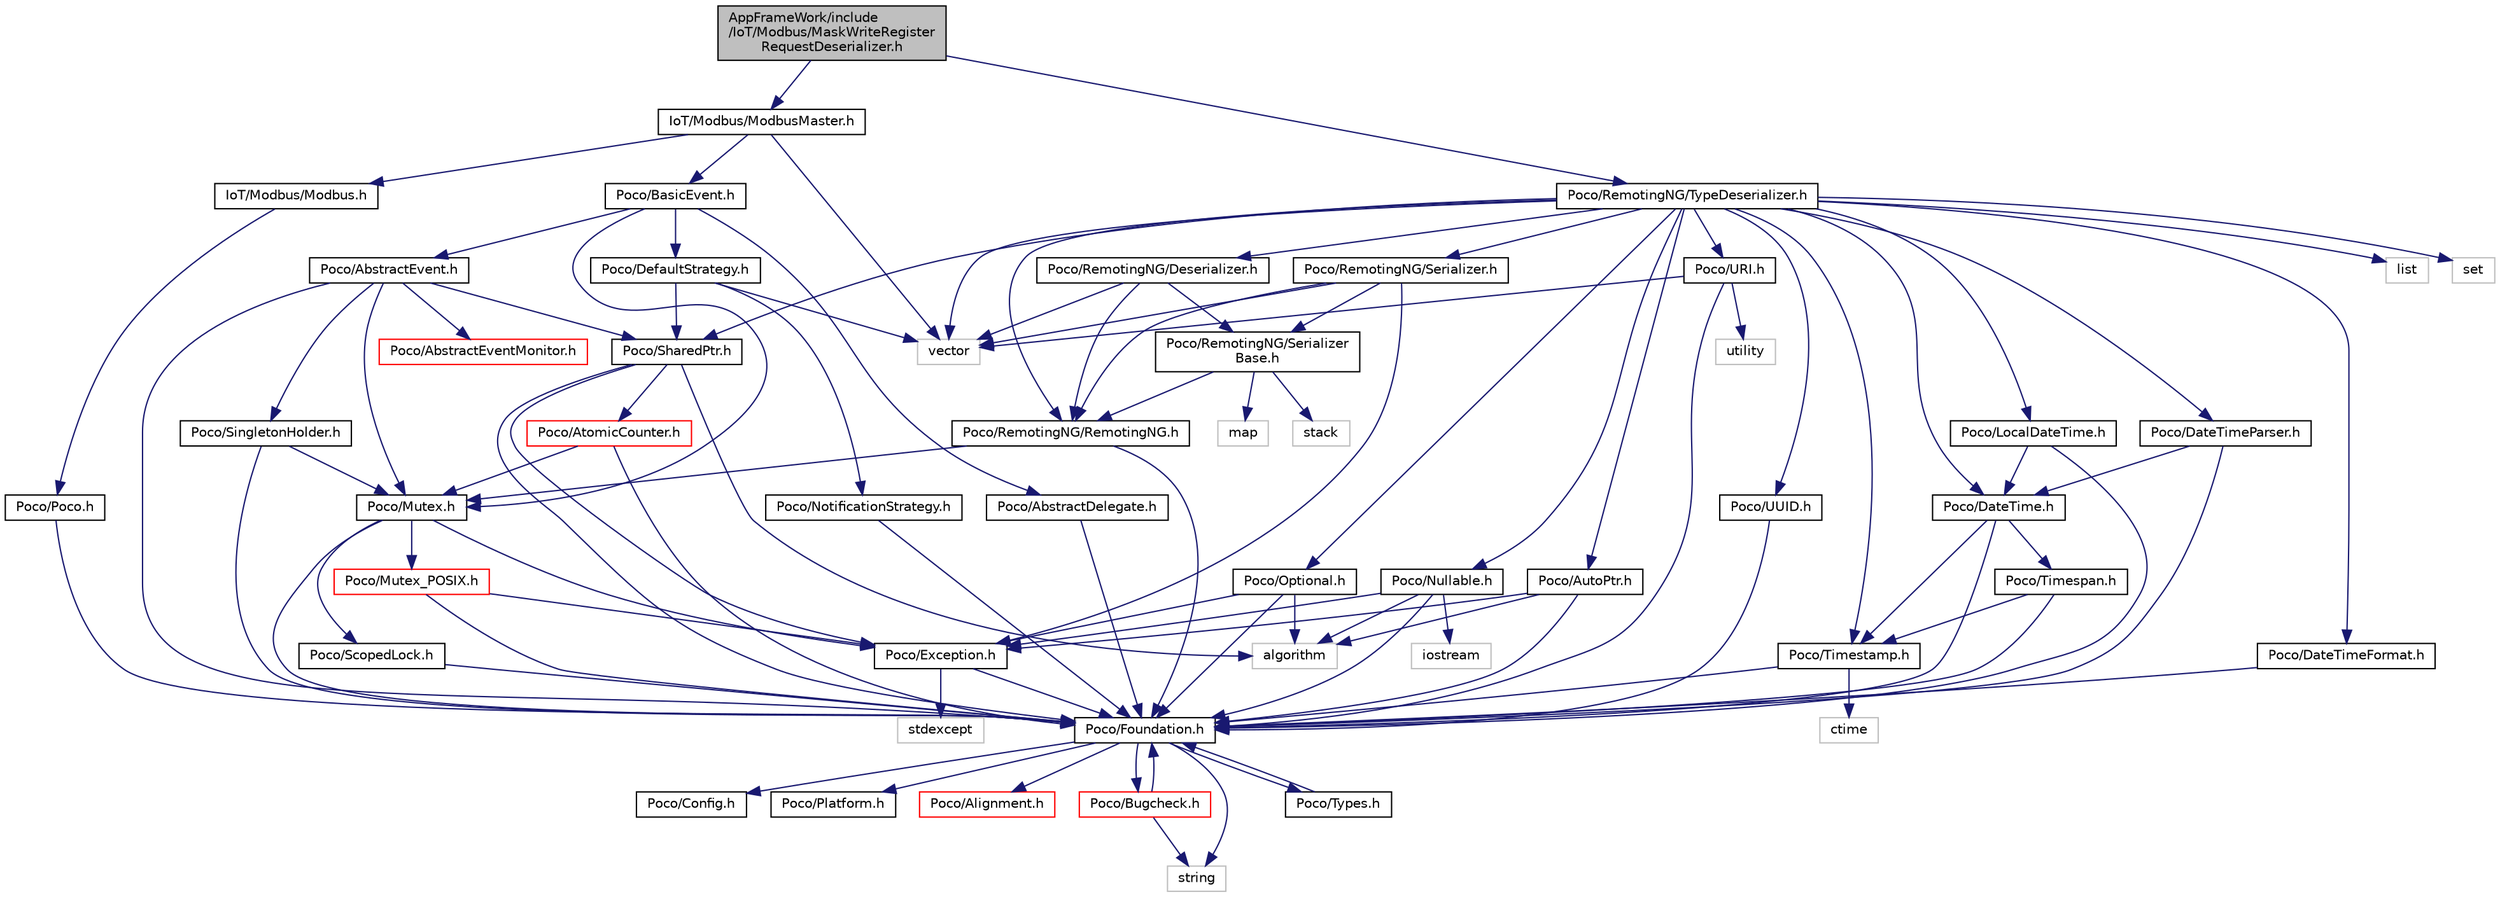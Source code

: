 digraph "AppFrameWork/include/IoT/Modbus/MaskWriteRegisterRequestDeserializer.h"
{
 // LATEX_PDF_SIZE
  edge [fontname="Helvetica",fontsize="10",labelfontname="Helvetica",labelfontsize="10"];
  node [fontname="Helvetica",fontsize="10",shape=record];
  Node1 [label="AppFrameWork/include\l/IoT/Modbus/MaskWriteRegister\lRequestDeserializer.h",height=0.2,width=0.4,color="black", fillcolor="grey75", style="filled", fontcolor="black",tooltip=" "];
  Node1 -> Node2 [color="midnightblue",fontsize="10",style="solid"];
  Node2 [label="IoT/Modbus/ModbusMaster.h",height=0.2,width=0.4,color="black", fillcolor="white", style="filled",URL="$ModbusMaster_8h.html",tooltip=" "];
  Node2 -> Node3 [color="midnightblue",fontsize="10",style="solid"];
  Node3 [label="IoT/Modbus/Modbus.h",height=0.2,width=0.4,color="black", fillcolor="white", style="filled",URL="$Modbus_8h.html",tooltip=" "];
  Node3 -> Node4 [color="midnightblue",fontsize="10",style="solid"];
  Node4 [label="Poco/Poco.h",height=0.2,width=0.4,color="black", fillcolor="white", style="filled",URL="$Poco_8h.html",tooltip=" "];
  Node4 -> Node5 [color="midnightblue",fontsize="10",style="solid"];
  Node5 [label="Poco/Foundation.h",height=0.2,width=0.4,color="black", fillcolor="white", style="filled",URL="$Foundation_8h.html",tooltip=" "];
  Node5 -> Node6 [color="midnightblue",fontsize="10",style="solid"];
  Node6 [label="Poco/Config.h",height=0.2,width=0.4,color="black", fillcolor="white", style="filled",URL="$Config_8h.html",tooltip=" "];
  Node5 -> Node7 [color="midnightblue",fontsize="10",style="solid"];
  Node7 [label="Poco/Platform.h",height=0.2,width=0.4,color="black", fillcolor="white", style="filled",URL="$Platform_8h.html",tooltip=" "];
  Node5 -> Node8 [color="midnightblue",fontsize="10",style="solid"];
  Node8 [label="Poco/Alignment.h",height=0.2,width=0.4,color="red", fillcolor="white", style="filled",URL="$Alignment_8h.html",tooltip=" "];
  Node5 -> Node10 [color="midnightblue",fontsize="10",style="solid"];
  Node10 [label="Poco/Bugcheck.h",height=0.2,width=0.4,color="red", fillcolor="white", style="filled",URL="$Bugcheck_8h.html",tooltip=" "];
  Node10 -> Node5 [color="midnightblue",fontsize="10",style="solid"];
  Node10 -> Node11 [color="midnightblue",fontsize="10",style="solid"];
  Node11 [label="string",height=0.2,width=0.4,color="grey75", fillcolor="white", style="filled",tooltip=" "];
  Node5 -> Node13 [color="midnightblue",fontsize="10",style="solid"];
  Node13 [label="Poco/Types.h",height=0.2,width=0.4,color="black", fillcolor="white", style="filled",URL="$Types_8h.html",tooltip=" "];
  Node13 -> Node5 [color="midnightblue",fontsize="10",style="solid"];
  Node5 -> Node11 [color="midnightblue",fontsize="10",style="solid"];
  Node2 -> Node14 [color="midnightblue",fontsize="10",style="solid"];
  Node14 [label="Poco/BasicEvent.h",height=0.2,width=0.4,color="black", fillcolor="white", style="filled",URL="$BasicEvent_8h.html",tooltip=" "];
  Node14 -> Node15 [color="midnightblue",fontsize="10",style="solid"];
  Node15 [label="Poco/AbstractEvent.h",height=0.2,width=0.4,color="black", fillcolor="white", style="filled",URL="$AbstractEvent_8h.html",tooltip=" "];
  Node15 -> Node5 [color="midnightblue",fontsize="10",style="solid"];
  Node15 -> Node16 [color="midnightblue",fontsize="10",style="solid"];
  Node16 [label="Poco/SingletonHolder.h",height=0.2,width=0.4,color="black", fillcolor="white", style="filled",URL="$SingletonHolder_8h.html",tooltip=" "];
  Node16 -> Node5 [color="midnightblue",fontsize="10",style="solid"];
  Node16 -> Node17 [color="midnightblue",fontsize="10",style="solid"];
  Node17 [label="Poco/Mutex.h",height=0.2,width=0.4,color="black", fillcolor="white", style="filled",URL="$Mutex_8h.html",tooltip=" "];
  Node17 -> Node5 [color="midnightblue",fontsize="10",style="solid"];
  Node17 -> Node18 [color="midnightblue",fontsize="10",style="solid"];
  Node18 [label="Poco/Exception.h",height=0.2,width=0.4,color="black", fillcolor="white", style="filled",URL="$Exception_8h.html",tooltip=" "];
  Node18 -> Node5 [color="midnightblue",fontsize="10",style="solid"];
  Node18 -> Node19 [color="midnightblue",fontsize="10",style="solid"];
  Node19 [label="stdexcept",height=0.2,width=0.4,color="grey75", fillcolor="white", style="filled",tooltip=" "];
  Node17 -> Node20 [color="midnightblue",fontsize="10",style="solid"];
  Node20 [label="Poco/ScopedLock.h",height=0.2,width=0.4,color="black", fillcolor="white", style="filled",URL="$ScopedLock_8h.html",tooltip=" "];
  Node20 -> Node5 [color="midnightblue",fontsize="10",style="solid"];
  Node17 -> Node21 [color="midnightblue",fontsize="10",style="solid"];
  Node21 [label="Poco/Mutex_POSIX.h",height=0.2,width=0.4,color="red", fillcolor="white", style="filled",URL="$Mutex__POSIX_8h.html",tooltip=" "];
  Node21 -> Node5 [color="midnightblue",fontsize="10",style="solid"];
  Node21 -> Node18 [color="midnightblue",fontsize="10",style="solid"];
  Node15 -> Node24 [color="midnightblue",fontsize="10",style="solid"];
  Node24 [label="Poco/SharedPtr.h",height=0.2,width=0.4,color="black", fillcolor="white", style="filled",URL="$SharedPtr_8h.html",tooltip=" "];
  Node24 -> Node5 [color="midnightblue",fontsize="10",style="solid"];
  Node24 -> Node18 [color="midnightblue",fontsize="10",style="solid"];
  Node24 -> Node25 [color="midnightblue",fontsize="10",style="solid"];
  Node25 [label="Poco/AtomicCounter.h",height=0.2,width=0.4,color="red", fillcolor="white", style="filled",URL="$AtomicCounter_8h.html",tooltip=" "];
  Node25 -> Node5 [color="midnightblue",fontsize="10",style="solid"];
  Node25 -> Node17 [color="midnightblue",fontsize="10",style="solid"];
  Node24 -> Node28 [color="midnightblue",fontsize="10",style="solid"];
  Node28 [label="algorithm",height=0.2,width=0.4,color="grey75", fillcolor="white", style="filled",tooltip=" "];
  Node15 -> Node17 [color="midnightblue",fontsize="10",style="solid"];
  Node15 -> Node29 [color="midnightblue",fontsize="10",style="solid"];
  Node29 [label="Poco/AbstractEventMonitor.h",height=0.2,width=0.4,color="red", fillcolor="white", style="filled",URL="$AbstractEventMonitor_8h.html",tooltip=" "];
  Node14 -> Node62 [color="midnightblue",fontsize="10",style="solid"];
  Node62 [label="Poco/DefaultStrategy.h",height=0.2,width=0.4,color="black", fillcolor="white", style="filled",URL="$DefaultStrategy_8h.html",tooltip=" "];
  Node62 -> Node63 [color="midnightblue",fontsize="10",style="solid"];
  Node63 [label="Poco/NotificationStrategy.h",height=0.2,width=0.4,color="black", fillcolor="white", style="filled",URL="$NotificationStrategy_8h.html",tooltip=" "];
  Node63 -> Node5 [color="midnightblue",fontsize="10",style="solid"];
  Node62 -> Node24 [color="midnightblue",fontsize="10",style="solid"];
  Node62 -> Node60 [color="midnightblue",fontsize="10",style="solid"];
  Node60 [label="vector",height=0.2,width=0.4,color="grey75", fillcolor="white", style="filled",tooltip=" "];
  Node14 -> Node64 [color="midnightblue",fontsize="10",style="solid"];
  Node64 [label="Poco/AbstractDelegate.h",height=0.2,width=0.4,color="black", fillcolor="white", style="filled",URL="$AbstractDelegate_8h.html",tooltip=" "];
  Node64 -> Node5 [color="midnightblue",fontsize="10",style="solid"];
  Node14 -> Node17 [color="midnightblue",fontsize="10",style="solid"];
  Node2 -> Node60 [color="midnightblue",fontsize="10",style="solid"];
  Node1 -> Node65 [color="midnightblue",fontsize="10",style="solid"];
  Node65 [label="Poco/RemotingNG/TypeDeserializer.h",height=0.2,width=0.4,color="black", fillcolor="white", style="filled",URL="$TypeDeserializer_8h.html",tooltip=" "];
  Node65 -> Node66 [color="midnightblue",fontsize="10",style="solid"];
  Node66 [label="Poco/RemotingNG/RemotingNG.h",height=0.2,width=0.4,color="black", fillcolor="white", style="filled",URL="$RemotingNG_8h.html",tooltip=" "];
  Node66 -> Node5 [color="midnightblue",fontsize="10",style="solid"];
  Node66 -> Node17 [color="midnightblue",fontsize="10",style="solid"];
  Node65 -> Node67 [color="midnightblue",fontsize="10",style="solid"];
  Node67 [label="Poco/RemotingNG/Deserializer.h",height=0.2,width=0.4,color="black", fillcolor="white", style="filled",URL="$Deserializer_8h.html",tooltip=" "];
  Node67 -> Node66 [color="midnightblue",fontsize="10",style="solid"];
  Node67 -> Node68 [color="midnightblue",fontsize="10",style="solid"];
  Node68 [label="Poco/RemotingNG/Serializer\lBase.h",height=0.2,width=0.4,color="black", fillcolor="white", style="filled",URL="$SerializerBase_8h.html",tooltip=" "];
  Node68 -> Node66 [color="midnightblue",fontsize="10",style="solid"];
  Node68 -> Node54 [color="midnightblue",fontsize="10",style="solid"];
  Node54 [label="map",height=0.2,width=0.4,color="grey75", fillcolor="white", style="filled",tooltip=" "];
  Node68 -> Node69 [color="midnightblue",fontsize="10",style="solid"];
  Node69 [label="stack",height=0.2,width=0.4,color="grey75", fillcolor="white", style="filled",tooltip=" "];
  Node67 -> Node60 [color="midnightblue",fontsize="10",style="solid"];
  Node65 -> Node70 [color="midnightblue",fontsize="10",style="solid"];
  Node70 [label="Poco/RemotingNG/Serializer.h",height=0.2,width=0.4,color="black", fillcolor="white", style="filled",URL="$Serializer_8h.html",tooltip=" "];
  Node70 -> Node66 [color="midnightblue",fontsize="10",style="solid"];
  Node70 -> Node68 [color="midnightblue",fontsize="10",style="solid"];
  Node70 -> Node18 [color="midnightblue",fontsize="10",style="solid"];
  Node70 -> Node60 [color="midnightblue",fontsize="10",style="solid"];
  Node65 -> Node71 [color="midnightblue",fontsize="10",style="solid"];
  Node71 [label="Poco/Optional.h",height=0.2,width=0.4,color="black", fillcolor="white", style="filled",URL="$Optional_8h.html",tooltip=" "];
  Node71 -> Node5 [color="midnightblue",fontsize="10",style="solid"];
  Node71 -> Node18 [color="midnightblue",fontsize="10",style="solid"];
  Node71 -> Node28 [color="midnightblue",fontsize="10",style="solid"];
  Node65 -> Node72 [color="midnightblue",fontsize="10",style="solid"];
  Node72 [label="Poco/Nullable.h",height=0.2,width=0.4,color="black", fillcolor="white", style="filled",URL="$Nullable_8h.html",tooltip=" "];
  Node72 -> Node5 [color="midnightblue",fontsize="10",style="solid"];
  Node72 -> Node18 [color="midnightblue",fontsize="10",style="solid"];
  Node72 -> Node28 [color="midnightblue",fontsize="10",style="solid"];
  Node72 -> Node73 [color="midnightblue",fontsize="10",style="solid"];
  Node73 [label="iostream",height=0.2,width=0.4,color="grey75", fillcolor="white", style="filled",tooltip=" "];
  Node65 -> Node37 [color="midnightblue",fontsize="10",style="solid"];
  Node37 [label="Poco/AutoPtr.h",height=0.2,width=0.4,color="black", fillcolor="white", style="filled",URL="$AutoPtr_8h.html",tooltip=" "];
  Node37 -> Node5 [color="midnightblue",fontsize="10",style="solid"];
  Node37 -> Node18 [color="midnightblue",fontsize="10",style="solid"];
  Node37 -> Node28 [color="midnightblue",fontsize="10",style="solid"];
  Node65 -> Node24 [color="midnightblue",fontsize="10",style="solid"];
  Node65 -> Node74 [color="midnightblue",fontsize="10",style="solid"];
  Node74 [label="Poco/URI.h",height=0.2,width=0.4,color="black", fillcolor="white", style="filled",URL="$URI_8h.html",tooltip=" "];
  Node74 -> Node5 [color="midnightblue",fontsize="10",style="solid"];
  Node74 -> Node60 [color="midnightblue",fontsize="10",style="solid"];
  Node74 -> Node75 [color="midnightblue",fontsize="10",style="solid"];
  Node75 [label="utility",height=0.2,width=0.4,color="grey75", fillcolor="white", style="filled",tooltip=" "];
  Node65 -> Node76 [color="midnightblue",fontsize="10",style="solid"];
  Node76 [label="Poco/UUID.h",height=0.2,width=0.4,color="black", fillcolor="white", style="filled",URL="$UUID_8h.html",tooltip=" "];
  Node76 -> Node5 [color="midnightblue",fontsize="10",style="solid"];
  Node65 -> Node52 [color="midnightblue",fontsize="10",style="solid"];
  Node52 [label="Poco/Timestamp.h",height=0.2,width=0.4,color="black", fillcolor="white", style="filled",URL="$Timestamp_8h.html",tooltip=" "];
  Node52 -> Node5 [color="midnightblue",fontsize="10",style="solid"];
  Node52 -> Node53 [color="midnightblue",fontsize="10",style="solid"];
  Node53 [label="ctime",height=0.2,width=0.4,color="grey75", fillcolor="white", style="filled",tooltip=" "];
  Node65 -> Node77 [color="midnightblue",fontsize="10",style="solid"];
  Node77 [label="Poco/DateTime.h",height=0.2,width=0.4,color="black", fillcolor="white", style="filled",URL="$DateTime_8h.html",tooltip=" "];
  Node77 -> Node5 [color="midnightblue",fontsize="10",style="solid"];
  Node77 -> Node52 [color="midnightblue",fontsize="10",style="solid"];
  Node77 -> Node78 [color="midnightblue",fontsize="10",style="solid"];
  Node78 [label="Poco/Timespan.h",height=0.2,width=0.4,color="black", fillcolor="white", style="filled",URL="$Timespan_8h.html",tooltip=" "];
  Node78 -> Node5 [color="midnightblue",fontsize="10",style="solid"];
  Node78 -> Node52 [color="midnightblue",fontsize="10",style="solid"];
  Node65 -> Node79 [color="midnightblue",fontsize="10",style="solid"];
  Node79 [label="Poco/LocalDateTime.h",height=0.2,width=0.4,color="black", fillcolor="white", style="filled",URL="$LocalDateTime_8h.html",tooltip=" "];
  Node79 -> Node5 [color="midnightblue",fontsize="10",style="solid"];
  Node79 -> Node77 [color="midnightblue",fontsize="10",style="solid"];
  Node65 -> Node80 [color="midnightblue",fontsize="10",style="solid"];
  Node80 [label="Poco/DateTimeParser.h",height=0.2,width=0.4,color="black", fillcolor="white", style="filled",URL="$DateTimeParser_8h.html",tooltip=" "];
  Node80 -> Node5 [color="midnightblue",fontsize="10",style="solid"];
  Node80 -> Node77 [color="midnightblue",fontsize="10",style="solid"];
  Node65 -> Node81 [color="midnightblue",fontsize="10",style="solid"];
  Node81 [label="Poco/DateTimeFormat.h",height=0.2,width=0.4,color="black", fillcolor="white", style="filled",URL="$DateTimeFormat_8h.html",tooltip=" "];
  Node81 -> Node5 [color="midnightblue",fontsize="10",style="solid"];
  Node65 -> Node60 [color="midnightblue",fontsize="10",style="solid"];
  Node65 -> Node82 [color="midnightblue",fontsize="10",style="solid"];
  Node82 [label="list",height=0.2,width=0.4,color="grey75", fillcolor="white", style="filled",tooltip=" "];
  Node65 -> Node83 [color="midnightblue",fontsize="10",style="solid"];
  Node83 [label="set",height=0.2,width=0.4,color="grey75", fillcolor="white", style="filled",tooltip=" "];
}
